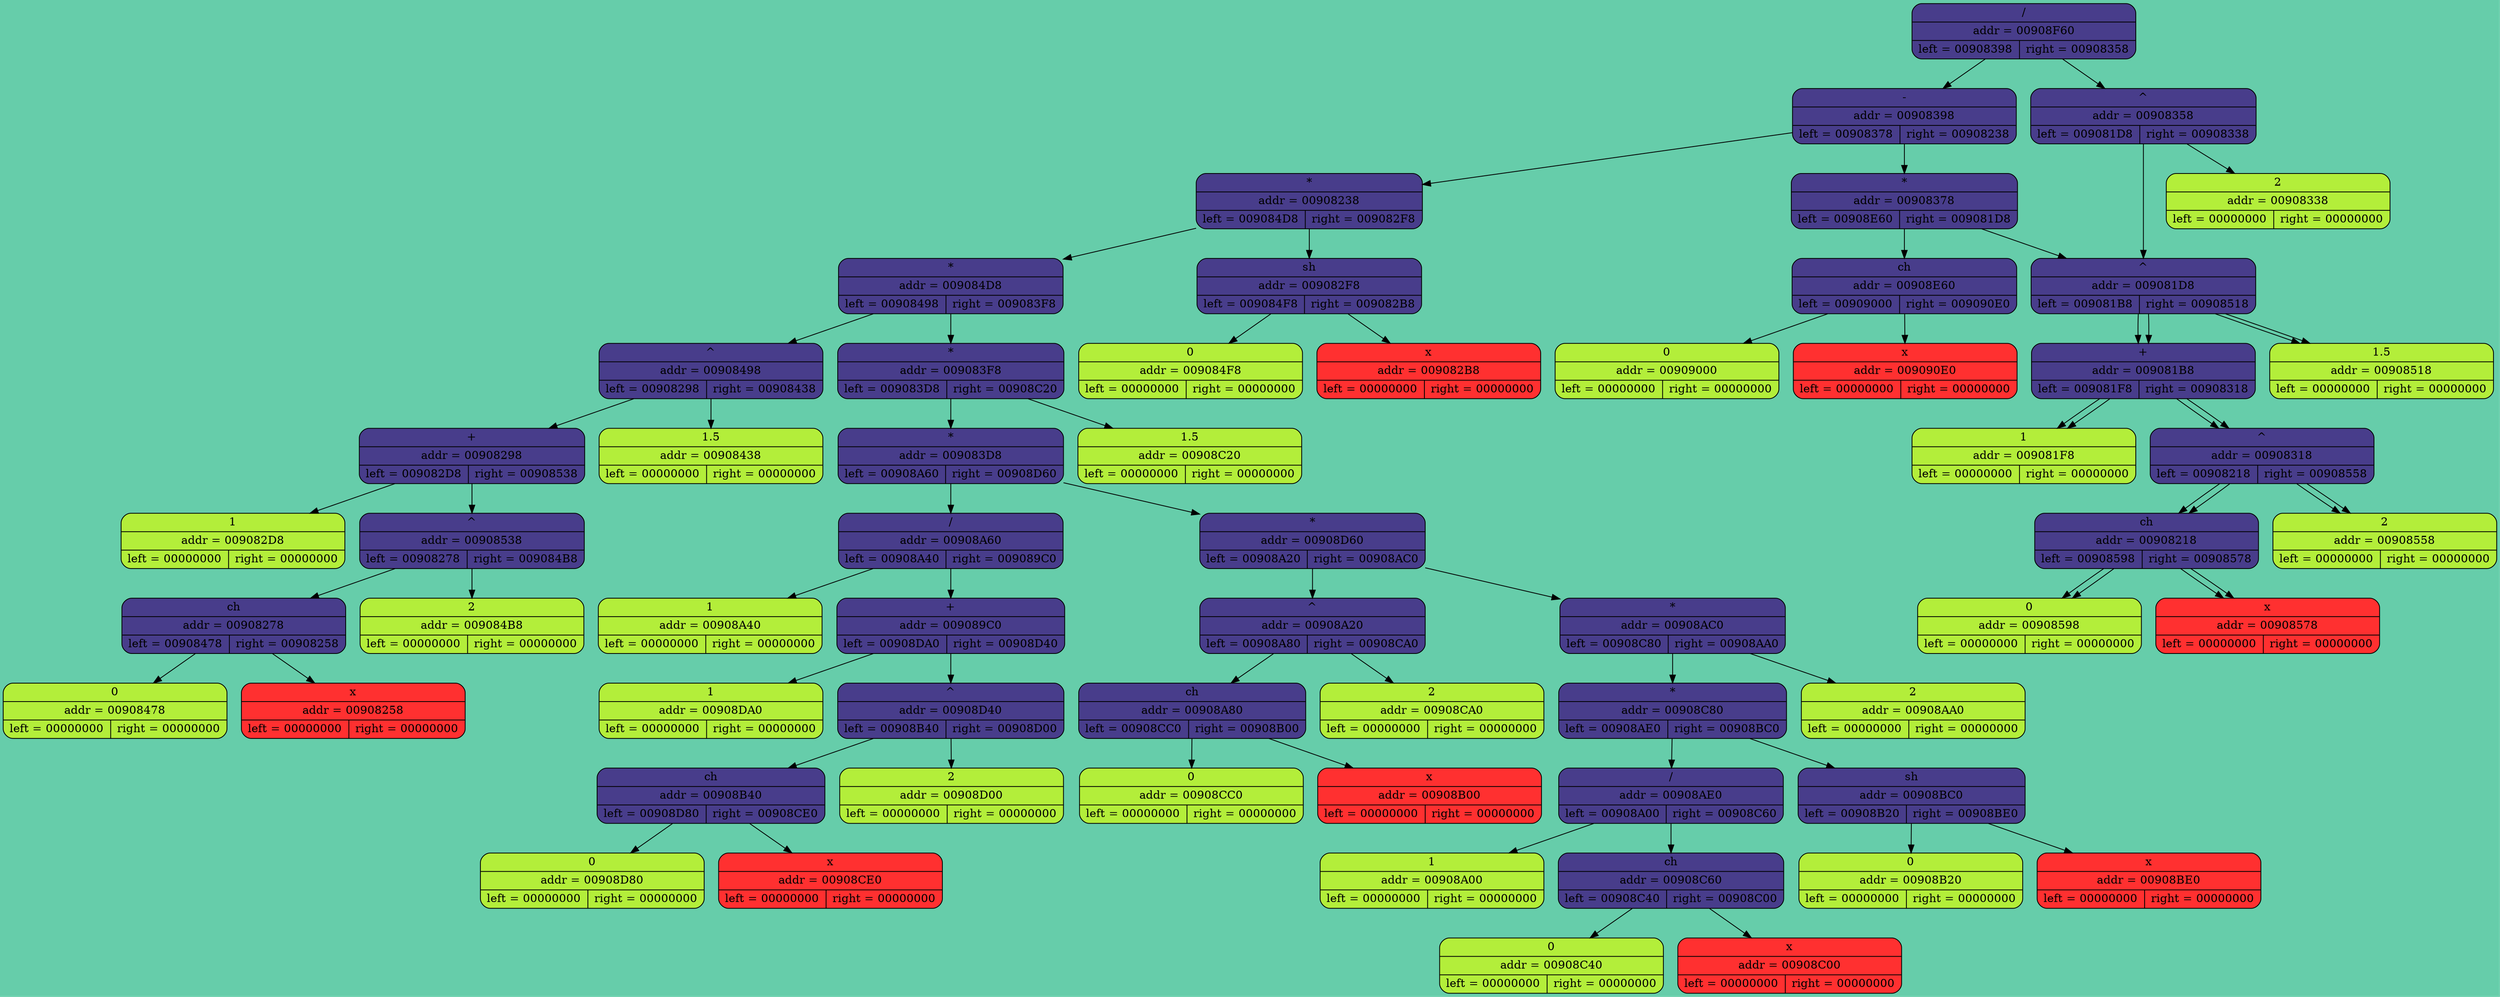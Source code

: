 digraph G
{
 rankdir = UD
bgcolor = "aquamarine3"
"00908F60" [shape = Mrecord, style = "filled", fillcolor = "darkslateblue", label = "{ / | addr = 00908F60 | { left = 00908398 | right = 00908358}}"];
"00908398" [shape = Mrecord, style = "filled", fillcolor = "darkslateblue", label = "{ - | addr = 00908398 | { left = 00908378 | right = 00908238}}"];
"00908378" [shape = Mrecord, style = "filled", fillcolor = "darkslateblue", label = "{ * | addr = 00908378 | { left = 00908E60 | right = 009081D8}}"];
"00908E60" [shape = Mrecord, style = "filled", fillcolor = "darkslateblue", label = "{ ch | addr = 00908E60 | { left = 00909000 | right = 009090E0}}"];
"00909000" [shape = Mrecord, style = "filled", fillcolor = "olivedrab2", label = "{ 0 | addr = 00909000 | { left = 00000000 | right = 00000000}}"];
"00908E60"->"00909000"
"009090E0" [shape = Mrecord, style = "filled", fillcolor = "firebrick1", label = "{ x | addr = 009090E0 | { left = 00000000 | right = 00000000}}"];
"00908E60"->"009090E0"
"00908378"->"00908E60"
"009081D8" [shape = Mrecord, style = "filled", fillcolor = "darkslateblue", label = "{ ^ | addr = 009081D8 | { left = 009081B8 | right = 00908518}}"];
"009081B8" [shape = Mrecord, style = "filled", fillcolor = "darkslateblue", label = "{ + | addr = 009081B8 | { left = 009081F8 | right = 00908318}}"];
"009081F8" [shape = Mrecord, style = "filled", fillcolor = "olivedrab2", label = "{ 1 | addr = 009081F8 | { left = 00000000 | right = 00000000}}"];
"009081B8"->"009081F8"
"00908318" [shape = Mrecord, style = "filled", fillcolor = "darkslateblue", label = "{ ^ | addr = 00908318 | { left = 00908218 | right = 00908558}}"];
"00908218" [shape = Mrecord, style = "filled", fillcolor = "darkslateblue", label = "{ ch | addr = 00908218 | { left = 00908598 | right = 00908578}}"];
"00908598" [shape = Mrecord, style = "filled", fillcolor = "olivedrab2", label = "{ 0 | addr = 00908598 | { left = 00000000 | right = 00000000}}"];
"00908218"->"00908598"
"00908578" [shape = Mrecord, style = "filled", fillcolor = "firebrick1", label = "{ x | addr = 00908578 | { left = 00000000 | right = 00000000}}"];
"00908218"->"00908578"
"00908318"->"00908218"
"00908558" [shape = Mrecord, style = "filled", fillcolor = "olivedrab2", label = "{ 2 | addr = 00908558 | { left = 00000000 | right = 00000000}}"];
"00908318"->"00908558"
"009081B8"->"00908318"
"009081D8"->"009081B8"
"00908518" [shape = Mrecord, style = "filled", fillcolor = "olivedrab2", label = "{ 1.5 | addr = 00908518 | { left = 00000000 | right = 00000000}}"];
"009081D8"->"00908518"
"00908378"->"009081D8"
"00908398"->"00908378"
"00908238" [shape = Mrecord, style = "filled", fillcolor = "darkslateblue", label = "{ * | addr = 00908238 | { left = 009084D8 | right = 009082F8}}"];
"009084D8" [shape = Mrecord, style = "filled", fillcolor = "darkslateblue", label = "{ * | addr = 009084D8 | { left = 00908498 | right = 009083F8}}"];
"00908498" [shape = Mrecord, style = "filled", fillcolor = "darkslateblue", label = "{ ^ | addr = 00908498 | { left = 00908298 | right = 00908438}}"];
"00908298" [shape = Mrecord, style = "filled", fillcolor = "darkslateblue", label = "{ + | addr = 00908298 | { left = 009082D8 | right = 00908538}}"];
"009082D8" [shape = Mrecord, style = "filled", fillcolor = "olivedrab2", label = "{ 1 | addr = 009082D8 | { left = 00000000 | right = 00000000}}"];
"00908298"->"009082D8"
"00908538" [shape = Mrecord, style = "filled", fillcolor = "darkslateblue", label = "{ ^ | addr = 00908538 | { left = 00908278 | right = 009084B8}}"];
"00908278" [shape = Mrecord, style = "filled", fillcolor = "darkslateblue", label = "{ ch | addr = 00908278 | { left = 00908478 | right = 00908258}}"];
"00908478" [shape = Mrecord, style = "filled", fillcolor = "olivedrab2", label = "{ 0 | addr = 00908478 | { left = 00000000 | right = 00000000}}"];
"00908278"->"00908478"
"00908258" [shape = Mrecord, style = "filled", fillcolor = "firebrick1", label = "{ x | addr = 00908258 | { left = 00000000 | right = 00000000}}"];
"00908278"->"00908258"
"00908538"->"00908278"
"009084B8" [shape = Mrecord, style = "filled", fillcolor = "olivedrab2", label = "{ 2 | addr = 009084B8 | { left = 00000000 | right = 00000000}}"];
"00908538"->"009084B8"
"00908298"->"00908538"
"00908498"->"00908298"
"00908438" [shape = Mrecord, style = "filled", fillcolor = "olivedrab2", label = "{ 1.5 | addr = 00908438 | { left = 00000000 | right = 00000000}}"];
"00908498"->"00908438"
"009084D8"->"00908498"
"009083F8" [shape = Mrecord, style = "filled", fillcolor = "darkslateblue", label = "{ * | addr = 009083F8 | { left = 009083D8 | right = 00908C20}}"];
"009083D8" [shape = Mrecord, style = "filled", fillcolor = "darkslateblue", label = "{ * | addr = 009083D8 | { left = 00908A60 | right = 00908D60}}"];
"00908A60" [shape = Mrecord, style = "filled", fillcolor = "darkslateblue", label = "{ / | addr = 00908A60 | { left = 00908A40 | right = 009089C0}}"];
"00908A40" [shape = Mrecord, style = "filled", fillcolor = "olivedrab2", label = "{ 1 | addr = 00908A40 | { left = 00000000 | right = 00000000}}"];
"00908A60"->"00908A40"
"009089C0" [shape = Mrecord, style = "filled", fillcolor = "darkslateblue", label = "{ + | addr = 009089C0 | { left = 00908DA0 | right = 00908D40}}"];
"00908DA0" [shape = Mrecord, style = "filled", fillcolor = "olivedrab2", label = "{ 1 | addr = 00908DA0 | { left = 00000000 | right = 00000000}}"];
"009089C0"->"00908DA0"
"00908D40" [shape = Mrecord, style = "filled", fillcolor = "darkslateblue", label = "{ ^ | addr = 00908D40 | { left = 00908B40 | right = 00908D00}}"];
"00908B40" [shape = Mrecord, style = "filled", fillcolor = "darkslateblue", label = "{ ch | addr = 00908B40 | { left = 00908D80 | right = 00908CE0}}"];
"00908D80" [shape = Mrecord, style = "filled", fillcolor = "olivedrab2", label = "{ 0 | addr = 00908D80 | { left = 00000000 | right = 00000000}}"];
"00908B40"->"00908D80"
"00908CE0" [shape = Mrecord, style = "filled", fillcolor = "firebrick1", label = "{ x | addr = 00908CE0 | { left = 00000000 | right = 00000000}}"];
"00908B40"->"00908CE0"
"00908D40"->"00908B40"
"00908D00" [shape = Mrecord, style = "filled", fillcolor = "olivedrab2", label = "{ 2 | addr = 00908D00 | { left = 00000000 | right = 00000000}}"];
"00908D40"->"00908D00"
"009089C0"->"00908D40"
"00908A60"->"009089C0"
"009083D8"->"00908A60"
"00908D60" [shape = Mrecord, style = "filled", fillcolor = "darkslateblue", label = "{ * | addr = 00908D60 | { left = 00908A20 | right = 00908AC0}}"];
"00908A20" [shape = Mrecord, style = "filled", fillcolor = "darkslateblue", label = "{ ^ | addr = 00908A20 | { left = 00908A80 | right = 00908CA0}}"];
"00908A80" [shape = Mrecord, style = "filled", fillcolor = "darkslateblue", label = "{ ch | addr = 00908A80 | { left = 00908CC0 | right = 00908B00}}"];
"00908CC0" [shape = Mrecord, style = "filled", fillcolor = "olivedrab2", label = "{ 0 | addr = 00908CC0 | { left = 00000000 | right = 00000000}}"];
"00908A80"->"00908CC0"
"00908B00" [shape = Mrecord, style = "filled", fillcolor = "firebrick1", label = "{ x | addr = 00908B00 | { left = 00000000 | right = 00000000}}"];
"00908A80"->"00908B00"
"00908A20"->"00908A80"
"00908CA0" [shape = Mrecord, style = "filled", fillcolor = "olivedrab2", label = "{ 2 | addr = 00908CA0 | { left = 00000000 | right = 00000000}}"];
"00908A20"->"00908CA0"
"00908D60"->"00908A20"
"00908AC0" [shape = Mrecord, style = "filled", fillcolor = "darkslateblue", label = "{ * | addr = 00908AC0 | { left = 00908C80 | right = 00908AA0}}"];
"00908C80" [shape = Mrecord, style = "filled", fillcolor = "darkslateblue", label = "{ * | addr = 00908C80 | { left = 00908AE0 | right = 00908BC0}}"];
"00908AE0" [shape = Mrecord, style = "filled", fillcolor = "darkslateblue", label = "{ / | addr = 00908AE0 | { left = 00908A00 | right = 00908C60}}"];
"00908A00" [shape = Mrecord, style = "filled", fillcolor = "olivedrab2", label = "{ 1 | addr = 00908A00 | { left = 00000000 | right = 00000000}}"];
"00908AE0"->"00908A00"
"00908C60" [shape = Mrecord, style = "filled", fillcolor = "darkslateblue", label = "{ ch | addr = 00908C60 | { left = 00908C40 | right = 00908C00}}"];
"00908C40" [shape = Mrecord, style = "filled", fillcolor = "olivedrab2", label = "{ 0 | addr = 00908C40 | { left = 00000000 | right = 00000000}}"];
"00908C60"->"00908C40"
"00908C00" [shape = Mrecord, style = "filled", fillcolor = "firebrick1", label = "{ x | addr = 00908C00 | { left = 00000000 | right = 00000000}}"];
"00908C60"->"00908C00"
"00908AE0"->"00908C60"
"00908C80"->"00908AE0"
"00908BC0" [shape = Mrecord, style = "filled", fillcolor = "darkslateblue", label = "{ sh | addr = 00908BC0 | { left = 00908B20 | right = 00908BE0}}"];
"00908B20" [shape = Mrecord, style = "filled", fillcolor = "olivedrab2", label = "{ 0 | addr = 00908B20 | { left = 00000000 | right = 00000000}}"];
"00908BC0"->"00908B20"
"00908BE0" [shape = Mrecord, style = "filled", fillcolor = "firebrick1", label = "{ x | addr = 00908BE0 | { left = 00000000 | right = 00000000}}"];
"00908BC0"->"00908BE0"
"00908C80"->"00908BC0"
"00908AC0"->"00908C80"
"00908AA0" [shape = Mrecord, style = "filled", fillcolor = "olivedrab2", label = "{ 2 | addr = 00908AA0 | { left = 00000000 | right = 00000000}}"];
"00908AC0"->"00908AA0"
"00908D60"->"00908AC0"
"009083D8"->"00908D60"
"009083F8"->"009083D8"
"00908C20" [shape = Mrecord, style = "filled", fillcolor = "olivedrab2", label = "{ 1.5 | addr = 00908C20 | { left = 00000000 | right = 00000000}}"];
"009083F8"->"00908C20"
"009084D8"->"009083F8"
"00908238"->"009084D8"
"009082F8" [shape = Mrecord, style = "filled", fillcolor = "darkslateblue", label = "{ sh | addr = 009082F8 | { left = 009084F8 | right = 009082B8}}"];
"009084F8" [shape = Mrecord, style = "filled", fillcolor = "olivedrab2", label = "{ 0 | addr = 009084F8 | { left = 00000000 | right = 00000000}}"];
"009082F8"->"009084F8"
"009082B8" [shape = Mrecord, style = "filled", fillcolor = "firebrick1", label = "{ x | addr = 009082B8 | { left = 00000000 | right = 00000000}}"];
"009082F8"->"009082B8"
"00908238"->"009082F8"
"00908398"->"00908238"
"00908F60"->"00908398"
"00908358" [shape = Mrecord, style = "filled", fillcolor = "darkslateblue", label = "{ ^ | addr = 00908358 | { left = 009081D8 | right = 00908338}}"];
"009081D8" [shape = Mrecord, style = "filled", fillcolor = "darkslateblue", label = "{ ^ | addr = 009081D8 | { left = 009081B8 | right = 00908518}}"];
"009081B8" [shape = Mrecord, style = "filled", fillcolor = "darkslateblue", label = "{ + | addr = 009081B8 | { left = 009081F8 | right = 00908318}}"];
"009081F8" [shape = Mrecord, style = "filled", fillcolor = "olivedrab2", label = "{ 1 | addr = 009081F8 | { left = 00000000 | right = 00000000}}"];
"009081B8"->"009081F8"
"00908318" [shape = Mrecord, style = "filled", fillcolor = "darkslateblue", label = "{ ^ | addr = 00908318 | { left = 00908218 | right = 00908558}}"];
"00908218" [shape = Mrecord, style = "filled", fillcolor = "darkslateblue", label = "{ ch | addr = 00908218 | { left = 00908598 | right = 00908578}}"];
"00908598" [shape = Mrecord, style = "filled", fillcolor = "olivedrab2", label = "{ 0 | addr = 00908598 | { left = 00000000 | right = 00000000}}"];
"00908218"->"00908598"
"00908578" [shape = Mrecord, style = "filled", fillcolor = "firebrick1", label = "{ x | addr = 00908578 | { left = 00000000 | right = 00000000}}"];
"00908218"->"00908578"
"00908318"->"00908218"
"00908558" [shape = Mrecord, style = "filled", fillcolor = "olivedrab2", label = "{ 2 | addr = 00908558 | { left = 00000000 | right = 00000000}}"];
"00908318"->"00908558"
"009081B8"->"00908318"
"009081D8"->"009081B8"
"00908518" [shape = Mrecord, style = "filled", fillcolor = "olivedrab2", label = "{ 1.5 | addr = 00908518 | { left = 00000000 | right = 00000000}}"];
"009081D8"->"00908518"
"00908358"->"009081D8"
"00908338" [shape = Mrecord, style = "filled", fillcolor = "olivedrab2", label = "{ 2 | addr = 00908338 | { left = 00000000 | right = 00000000}}"];
"00908358"->"00908338"
"00908F60"->"00908358"
}
